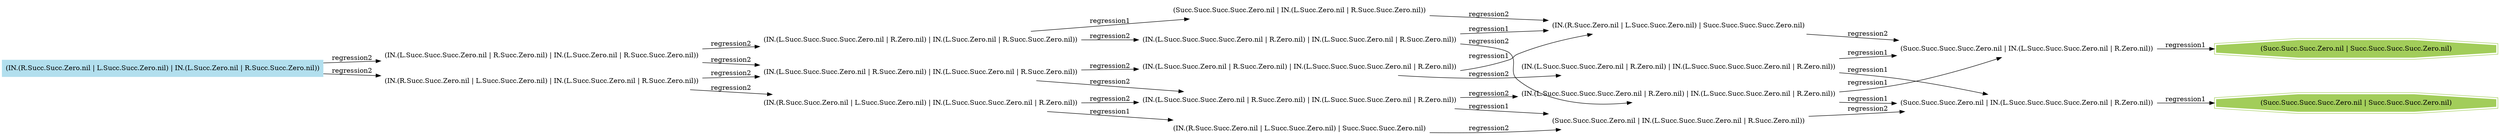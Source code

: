 digraph reaction_graph {
   rankdir=LR;
   node [shape = none];
   N_17606180492600285804 [shape=rectangle, color=lightblue2, style=filled,synkrisis="workable", label="(IN.(R.Succ.Succ.Zero.nil | L.Succ.Succ.Zero.nil) | IN.(L.Succ.Zero.nil | R.Succ.Succ.Zero.nil))"];
N_17606180492600285804 [ shape = none, synkrisis="workable",label="(IN.(R.Succ.Succ.Zero.nil | L.Succ.Succ.Zero.nil) | IN.(L.Succ.Zero.nil | R.Succ.Succ.Zero.nil))"];
   N_17606180492600285804 -> N_12646574784191509024 [ label = "regression2" ];
   N_17606180492600285804 -> N_8156222957028898304 [ label = "regression2" ];
N_12646574784191509024 [ shape = none, synkrisis="workable",label="(IN.(L.Succ.Succ.Succ.Zero.nil | R.Succ.Zero.nil) | IN.(L.Succ.Zero.nil | R.Succ.Succ.Zero.nil))"];
   N_12646574784191509024 -> N_3196617248620121524 [ label = "regression2" ];
   N_12646574784191509024 -> N_16184447210796956972 [ label = "regression2" ];
N_8156222957028898304 [ shape = none, synkrisis="workable",label="(IN.(R.Succ.Succ.Zero.nil | L.Succ.Succ.Zero.nil) | IN.(L.Succ.Succ.Zero.nil | R.Succ.Zero.nil))"];
   N_8156222957028898304 -> N_3196617248620121524 [ label = "regression2" ];
   N_8156222957028898304 -> N_918846318931768620 [ label = "regression2" ];
N_3196617248620121524 [ shape = none, synkrisis="workable",label="(IN.(L.Succ.Succ.Succ.Zero.nil | R.Succ.Zero.nil) | IN.(L.Succ.Succ.Zero.nil | R.Succ.Zero.nil))"];
   N_3196617248620121524 -> N_16361636607313311394 [ label = "regression2" ];
   N_3196617248620121524 -> N_14405984684232543456 [ label = "regression2" ];
N_16184447210796956972 [ shape = none, synkrisis="workable",label="(IN.(L.Succ.Succ.Succ.Succ.Zero.nil | R.Zero.nil) | IN.(L.Succ.Zero.nil | R.Succ.Succ.Zero.nil))"];
   N_16184447210796956972 -> N_13905697077120474879 [ label = "regression1" ];
   N_16184447210796956972 -> N_6734489675225569472 [ label = "regression2" ];
N_918846318931768620 [ shape = none, synkrisis="workable",label="(IN.(R.Succ.Succ.Zero.nil | L.Succ.Succ.Zero.nil) | IN.(L.Succ.Succ.Succ.Zero.nil | R.Zero.nil))"];
   N_918846318931768620 -> N_14405984684232543456 [ label = "regression2" ];
   N_918846318931768620 -> N_8834880192129470263 [ label = "regression1" ];
N_16361636607313311394 [ shape = none, synkrisis="workable",label="(IN.(L.Succ.Succ.Zero.nil | R.Succ.Zero.nil) | IN.(L.Succ.Succ.Succ.Succ.Zero.nil | R.Zero.nil))"];
   N_16361636607313311394 -> N_5609480422592021611 [ label = "regression1" ];
   N_16361636607313311394 -> N_14067352935446043254 [ label = "regression2" ];
N_14405984684232543456 [ shape = none, synkrisis="workable",label="(IN.(L.Succ.Succ.Succ.Zero.nil | R.Succ.Zero.nil) | IN.(L.Succ.Succ.Succ.Zero.nil | R.Zero.nil))"];
   N_14405984684232543456 -> N_2719160169364460267 [ label = "regression1" ];
   N_14405984684232543456 -> N_17943857110837991404 [ label = "regression2" ];
N_13905697077120474879 [ shape = none, synkrisis="workable",label="(Succ.Succ.Succ.Succ.Zero.nil | IN.(L.Succ.Zero.nil | R.Succ.Succ.Zero.nil))"];
   N_13905697077120474879 -> N_5609480422592021611 [ label = "regression2" ];
N_6734489675225569472 [ shape = none, synkrisis="workable",label="(IN.(L.Succ.Succ.Succ.Succ.Zero.nil | R.Zero.nil) | IN.(L.Succ.Succ.Zero.nil | R.Succ.Zero.nil))"];
   N_6734489675225569472 -> N_5609480422592021611 [ label = "regression1" ];
   N_6734489675225569472 -> N_17943857110837991404 [ label = "regression2" ];
N_8834880192129470263 [ shape = none, synkrisis="workable",label="(IN.(R.Succ.Succ.Zero.nil | L.Succ.Succ.Zero.nil) | Succ.Succ.Succ.Zero.nil)"];
   N_8834880192129470263 -> N_2719160169364460267 [ label = "regression2" ];
N_5609480422592021611 [ shape = none, synkrisis="workable",label="(IN.(R.Succ.Zero.nil | L.Succ.Succ.Zero.nil) | Succ.Succ.Succ.Succ.Zero.nil)"];
   N_5609480422592021611 -> N_10009804386966484031 [ label = "regression2" ];
N_2719160169364460267 [ shape = none, synkrisis="workable",label="(Succ.Succ.Succ.Zero.nil | IN.(L.Succ.Succ.Succ.Zero.nil | R.Succ.Zero.nil))"];
   N_2719160169364460267 -> N_11589683593378623991 [ label = "regression2" ];
N_14067352935446043254 [ shape = none, synkrisis="workable",label="(IN.(L.Succ.Succ.Succ.Zero.nil | R.Zero.nil) | IN.(L.Succ.Succ.Succ.Succ.Zero.nil | R.Zero.nil))"];
   N_14067352935446043254 -> N_10009804386966484031 [ label = "regression1" ];
   N_14067352935446043254 -> N_11589683593378623991 [ label = "regression1" ];
N_17943857110837991404 [ shape = none, synkrisis="workable",label="(IN.(L.Succ.Succ.Succ.Succ.Zero.nil | R.Zero.nil) | IN.(L.Succ.Succ.Succ.Zero.nil | R.Zero.nil))"];
   N_17943857110837991404 -> N_10009804386966484031 [ label = "regression1" ];
   N_17943857110837991404 -> N_11589683593378623991 [ label = "regression1" ];
N_10009804386966484031 [ shape = none, synkrisis="workable",label="(Succ.Succ.Succ.Succ.Zero.nil | IN.(L.Succ.Succ.Succ.Zero.nil | R.Zero.nil))"];
   N_10009804386966484031 -> N_7008707088739708148 [ label = "regression1" ];
N_11589683593378623991 [ shape = none, synkrisis="workable",label="(Succ.Succ.Succ.Zero.nil | IN.(L.Succ.Succ.Succ.Succ.Zero.nil | R.Zero.nil))"];
   N_11589683593378623991 -> N_10234106858277156800 [ label = "regression1" ];
N_7008707088739708148 [ shape = doubleoctagon, color=darkolivegreen3, style=filled, label="(Succ.Succ.Succ.Zero.nil | Succ.Succ.Succ.Succ.Zero.nil)"];
N_10234106858277156800 [ shape = doubleoctagon, color=darkolivegreen3, style=filled, label="(Succ.Succ.Succ.Succ.Zero.nil | Succ.Succ.Succ.Zero.nil)"];
}

